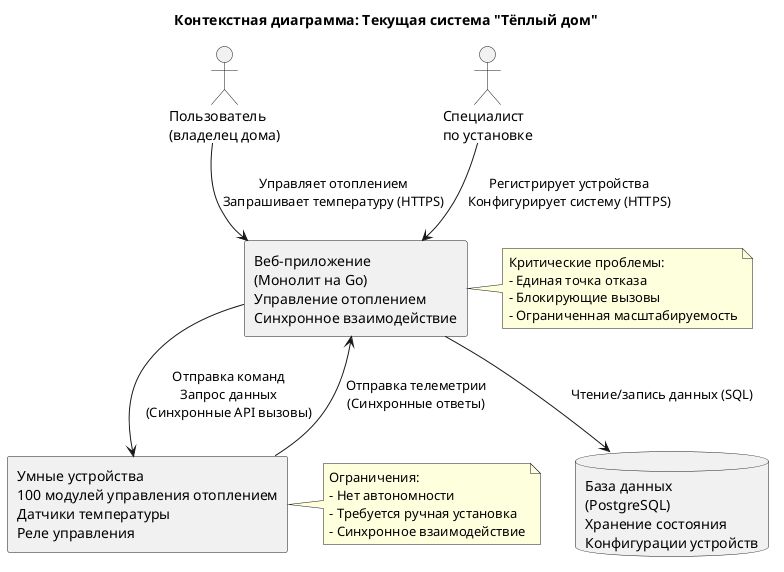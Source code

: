 @startuml
title Контекстная диаграмма: Текущая система "Тёплый дом"

!define RECTANGLE class

' Внешние участники
actor "Пользователь\n(владелец дома)" as User
actor "Специалист\nпо установке" as Specialist

' Системы
rectangle "Веб-приложение\n(Монолит на Go)\nУправление отоплением\nСинхронное взаимодействие" as WebApp
database "База данных\n(PostgreSQL)\nХранение состояния\nКонфигурации устройств" as DB

' Устройства
rectangle "Умные устройства\n100 модулей управления отоплением\nДатчики температуры\nРеле управления" as Devices

' Связи
User --> WebApp : Управляет отоплением\nЗапрашивает температуру (HTTPS)
Specialist --> WebApp : Регистрирует устройства\nКонфигурирует систему (HTTPS)
WebApp --> Devices : Отправка команд\nЗапрос данных\n(Синхронные API вызовы)
Devices --> WebApp : Отправка телеметрии\n(Синхронные ответы)
WebApp --> DB : Чтение/запись данных (SQL)

' Проблемные места
note right of WebApp : Критические проблемы:\n- Единая точка отказа\n- Блокирующие вызовы\n- Ограниченная масштабируемость

note right of Devices : Ограничения:\n- Нет автономности\n- Требуется ручная установка\n- Синхронное взаимодействие

@enduml 